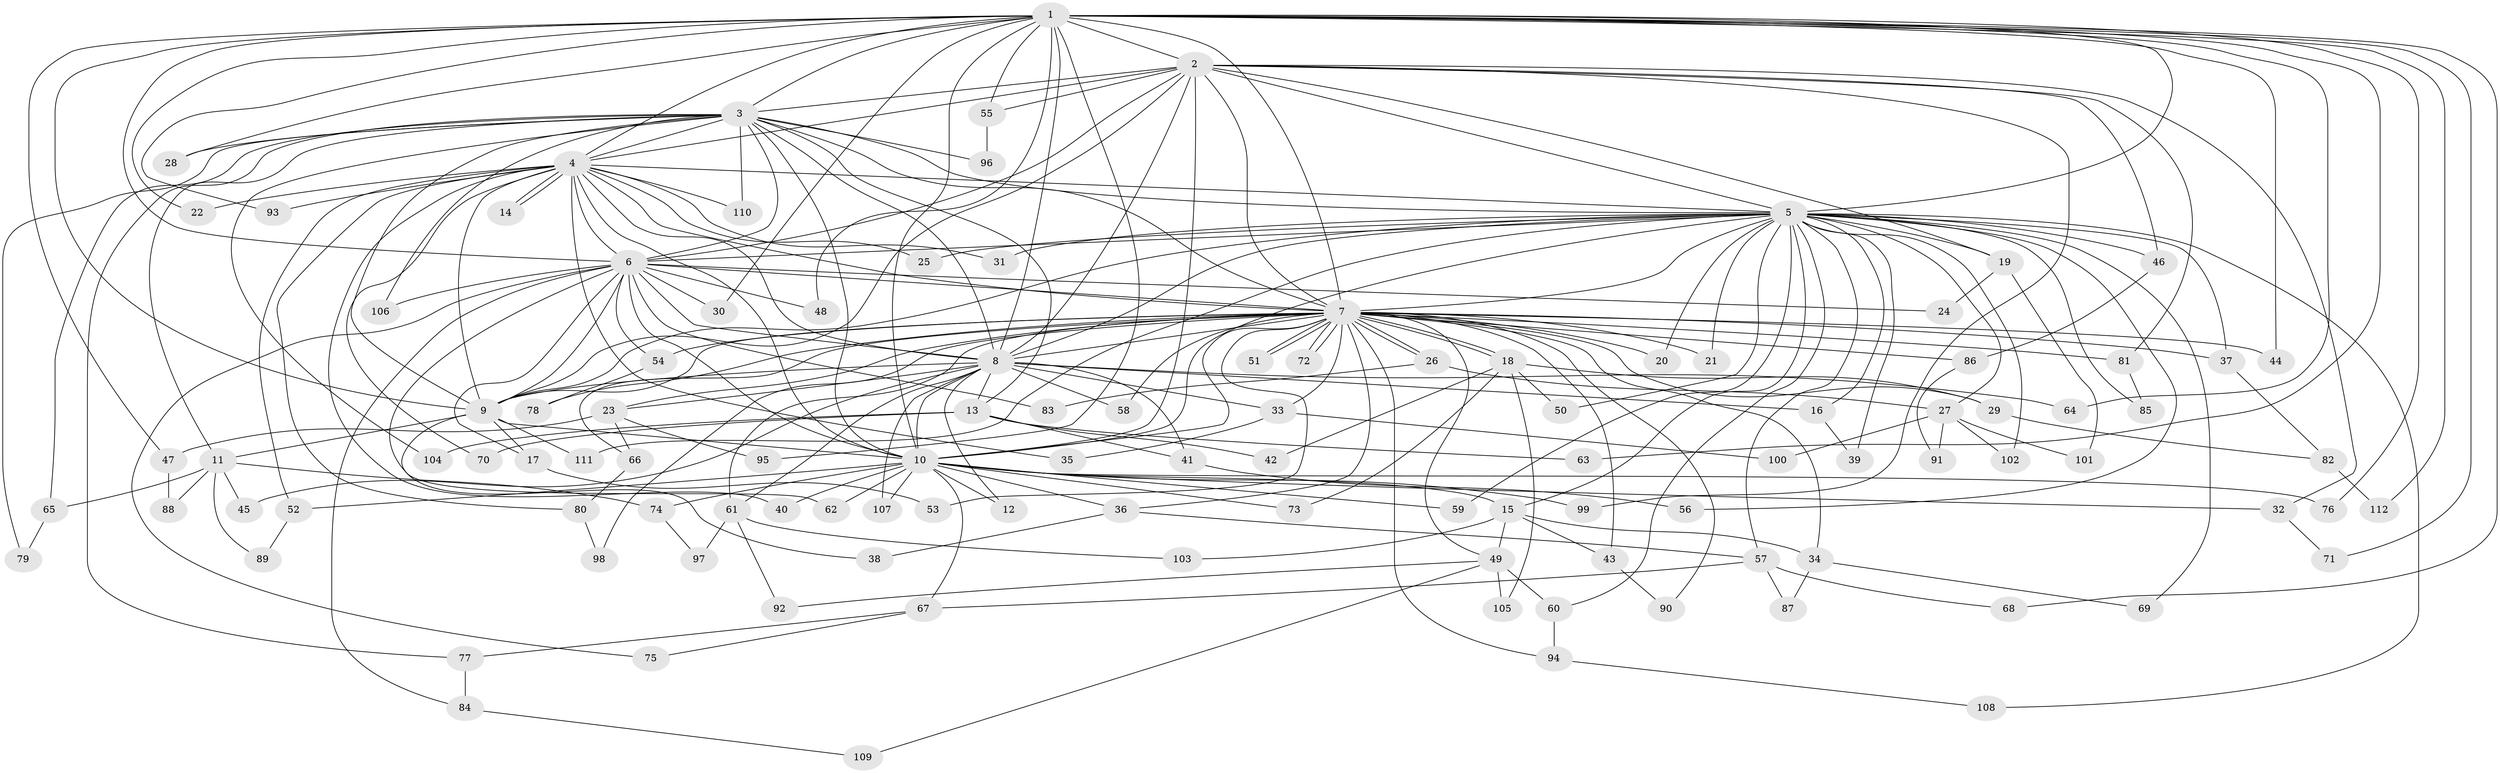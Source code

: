 // coarse degree distribution, {20: 0.014705882352941176, 15: 0.029411764705882353, 16: 0.029411764705882353, 9: 0.014705882352941176, 18: 0.014705882352941176, 34: 0.014705882352941176, 8: 0.014705882352941176, 7: 0.014705882352941176, 1: 0.058823529411764705, 5: 0.04411764705882353, 2: 0.5441176470588235, 3: 0.1323529411764706, 4: 0.058823529411764705, 6: 0.014705882352941176}
// Generated by graph-tools (version 1.1) at 2025/49/03/04/25 22:49:19]
// undirected, 112 vertices, 249 edges
graph export_dot {
  node [color=gray90,style=filled];
  1;
  2;
  3;
  4;
  5;
  6;
  7;
  8;
  9;
  10;
  11;
  12;
  13;
  14;
  15;
  16;
  17;
  18;
  19;
  20;
  21;
  22;
  23;
  24;
  25;
  26;
  27;
  28;
  29;
  30;
  31;
  32;
  33;
  34;
  35;
  36;
  37;
  38;
  39;
  40;
  41;
  42;
  43;
  44;
  45;
  46;
  47;
  48;
  49;
  50;
  51;
  52;
  53;
  54;
  55;
  56;
  57;
  58;
  59;
  60;
  61;
  62;
  63;
  64;
  65;
  66;
  67;
  68;
  69;
  70;
  71;
  72;
  73;
  74;
  75;
  76;
  77;
  78;
  79;
  80;
  81;
  82;
  83;
  84;
  85;
  86;
  87;
  88;
  89;
  90;
  91;
  92;
  93;
  94;
  95;
  96;
  97;
  98;
  99;
  100;
  101;
  102;
  103;
  104;
  105;
  106;
  107;
  108;
  109;
  110;
  111;
  112;
  1 -- 2;
  1 -- 3;
  1 -- 4;
  1 -- 5;
  1 -- 6;
  1 -- 7;
  1 -- 8;
  1 -- 9;
  1 -- 10;
  1 -- 22;
  1 -- 28;
  1 -- 30;
  1 -- 44;
  1 -- 47;
  1 -- 48;
  1 -- 55;
  1 -- 63;
  1 -- 64;
  1 -- 68;
  1 -- 71;
  1 -- 76;
  1 -- 93;
  1 -- 95;
  1 -- 112;
  2 -- 3;
  2 -- 4;
  2 -- 5;
  2 -- 6;
  2 -- 7;
  2 -- 8;
  2 -- 9;
  2 -- 10;
  2 -- 19;
  2 -- 32;
  2 -- 46;
  2 -- 55;
  2 -- 81;
  2 -- 99;
  3 -- 4;
  3 -- 5;
  3 -- 6;
  3 -- 7;
  3 -- 8;
  3 -- 9;
  3 -- 10;
  3 -- 11;
  3 -- 13;
  3 -- 28;
  3 -- 65;
  3 -- 77;
  3 -- 79;
  3 -- 96;
  3 -- 104;
  3 -- 106;
  3 -- 110;
  4 -- 5;
  4 -- 6;
  4 -- 7;
  4 -- 8;
  4 -- 9;
  4 -- 10;
  4 -- 14;
  4 -- 14;
  4 -- 22;
  4 -- 25;
  4 -- 31;
  4 -- 35;
  4 -- 40;
  4 -- 52;
  4 -- 70;
  4 -- 80;
  4 -- 93;
  4 -- 110;
  5 -- 6;
  5 -- 7;
  5 -- 8;
  5 -- 9;
  5 -- 10;
  5 -- 15;
  5 -- 16;
  5 -- 19;
  5 -- 20;
  5 -- 21;
  5 -- 25;
  5 -- 27;
  5 -- 31;
  5 -- 37;
  5 -- 39;
  5 -- 46;
  5 -- 50;
  5 -- 56;
  5 -- 57;
  5 -- 59;
  5 -- 60;
  5 -- 69;
  5 -- 85;
  5 -- 102;
  5 -- 108;
  5 -- 111;
  6 -- 7;
  6 -- 8;
  6 -- 9;
  6 -- 10;
  6 -- 17;
  6 -- 24;
  6 -- 30;
  6 -- 48;
  6 -- 54;
  6 -- 62;
  6 -- 75;
  6 -- 83;
  6 -- 84;
  6 -- 106;
  7 -- 8;
  7 -- 9;
  7 -- 10;
  7 -- 18;
  7 -- 18;
  7 -- 20;
  7 -- 21;
  7 -- 23;
  7 -- 26;
  7 -- 26;
  7 -- 29;
  7 -- 33;
  7 -- 34;
  7 -- 36;
  7 -- 37;
  7 -- 43;
  7 -- 44;
  7 -- 49;
  7 -- 51;
  7 -- 51;
  7 -- 53;
  7 -- 54;
  7 -- 58;
  7 -- 61;
  7 -- 66;
  7 -- 72;
  7 -- 72;
  7 -- 78;
  7 -- 81;
  7 -- 86;
  7 -- 90;
  7 -- 94;
  7 -- 98;
  8 -- 9;
  8 -- 10;
  8 -- 12;
  8 -- 13;
  8 -- 16;
  8 -- 23;
  8 -- 33;
  8 -- 41;
  8 -- 45;
  8 -- 58;
  8 -- 61;
  8 -- 64;
  8 -- 107;
  9 -- 10;
  9 -- 11;
  9 -- 17;
  9 -- 38;
  9 -- 111;
  10 -- 12;
  10 -- 15;
  10 -- 32;
  10 -- 36;
  10 -- 40;
  10 -- 52;
  10 -- 59;
  10 -- 62;
  10 -- 67;
  10 -- 73;
  10 -- 74;
  10 -- 76;
  10 -- 99;
  10 -- 107;
  11 -- 45;
  11 -- 65;
  11 -- 74;
  11 -- 88;
  11 -- 89;
  13 -- 41;
  13 -- 42;
  13 -- 63;
  13 -- 70;
  13 -- 104;
  15 -- 34;
  15 -- 43;
  15 -- 49;
  15 -- 103;
  16 -- 39;
  17 -- 53;
  18 -- 29;
  18 -- 42;
  18 -- 50;
  18 -- 73;
  18 -- 105;
  19 -- 24;
  19 -- 101;
  23 -- 47;
  23 -- 66;
  23 -- 95;
  26 -- 27;
  26 -- 83;
  27 -- 91;
  27 -- 100;
  27 -- 101;
  27 -- 102;
  29 -- 82;
  32 -- 71;
  33 -- 35;
  33 -- 100;
  34 -- 69;
  34 -- 87;
  36 -- 38;
  36 -- 57;
  37 -- 82;
  41 -- 56;
  43 -- 90;
  46 -- 86;
  47 -- 88;
  49 -- 60;
  49 -- 92;
  49 -- 105;
  49 -- 109;
  52 -- 89;
  54 -- 78;
  55 -- 96;
  57 -- 67;
  57 -- 68;
  57 -- 87;
  60 -- 94;
  61 -- 92;
  61 -- 97;
  61 -- 103;
  65 -- 79;
  66 -- 80;
  67 -- 75;
  67 -- 77;
  74 -- 97;
  77 -- 84;
  80 -- 98;
  81 -- 85;
  82 -- 112;
  84 -- 109;
  86 -- 91;
  94 -- 108;
}
